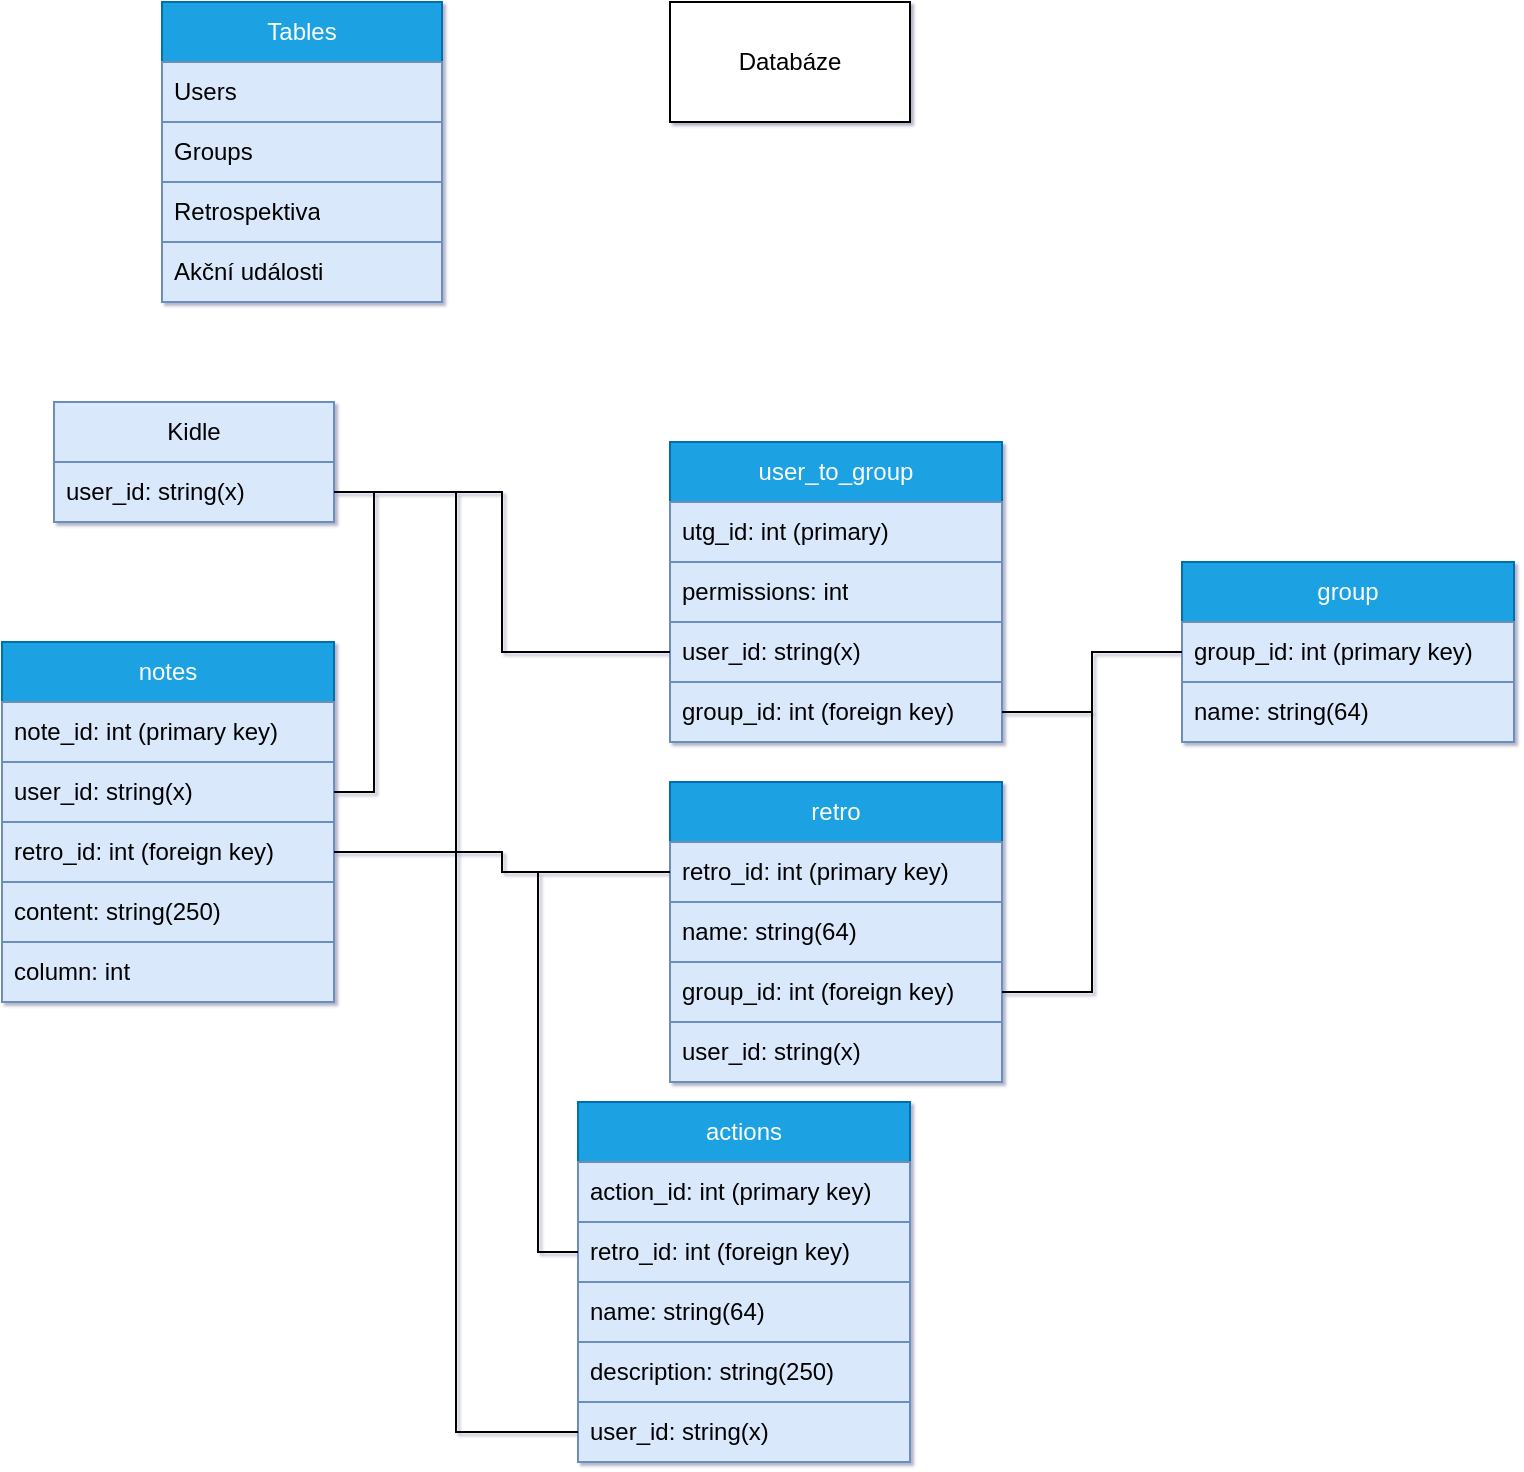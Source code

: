 <mxfile version="24.4.9" type="device">
  <diagram name="Stránka-1" id="w-0Qt5PffqAeZ8A1I7gH">
    <mxGraphModel dx="1050" dy="530" grid="1" gridSize="10" guides="1" tooltips="1" connect="1" arrows="1" fold="1" page="1" pageScale="1" pageWidth="827" pageHeight="1169" background="#ffffff" math="0" shadow="1">
      <root>
        <mxCell id="0" />
        <mxCell id="1" parent="0" />
        <mxCell id="OxJI6XA8iEEOe-zKKF0P-1" value="Tables" style="swimlane;fontStyle=0;childLayout=stackLayout;horizontal=1;startSize=30;horizontalStack=0;resizeParent=1;resizeParentMax=0;resizeLast=0;collapsible=1;marginBottom=0;whiteSpace=wrap;html=1;fillColor=#1ba1e2;strokeColor=#006EAF;fontColor=#ffffff;" parent="1" vertex="1">
          <mxGeometry x="100" y="10" width="140" height="150" as="geometry" />
        </mxCell>
        <mxCell id="OxJI6XA8iEEOe-zKKF0P-2" value="Users" style="text;strokeColor=#6c8ebf;fillColor=#dae8fc;align=left;verticalAlign=middle;spacingLeft=4;spacingRight=4;overflow=hidden;points=[[0,0.5],[1,0.5]];portConstraint=eastwest;rotatable=0;whiteSpace=wrap;html=1;" parent="OxJI6XA8iEEOe-zKKF0P-1" vertex="1">
          <mxGeometry y="30" width="140" height="30" as="geometry" />
        </mxCell>
        <mxCell id="OxJI6XA8iEEOe-zKKF0P-13" value="Groups" style="text;strokeColor=#6c8ebf;fillColor=#dae8fc;align=left;verticalAlign=middle;spacingLeft=4;spacingRight=4;overflow=hidden;points=[[0,0.5],[1,0.5]];portConstraint=eastwest;rotatable=0;whiteSpace=wrap;html=1;" parent="OxJI6XA8iEEOe-zKKF0P-1" vertex="1">
          <mxGeometry y="60" width="140" height="30" as="geometry" />
        </mxCell>
        <mxCell id="OxJI6XA8iEEOe-zKKF0P-3" value="Retrospektiva" style="text;strokeColor=#6c8ebf;fillColor=#dae8fc;align=left;verticalAlign=middle;spacingLeft=4;spacingRight=4;overflow=hidden;points=[[0,0.5],[1,0.5]];portConstraint=eastwest;rotatable=0;whiteSpace=wrap;html=1;" parent="OxJI6XA8iEEOe-zKKF0P-1" vertex="1">
          <mxGeometry y="90" width="140" height="30" as="geometry" />
        </mxCell>
        <mxCell id="OxJI6XA8iEEOe-zKKF0P-4" value="Akční události" style="text;strokeColor=#6c8ebf;fillColor=#dae8fc;align=left;verticalAlign=middle;spacingLeft=4;spacingRight=4;overflow=hidden;points=[[0,0.5],[1,0.5]];portConstraint=eastwest;rotatable=0;whiteSpace=wrap;html=1;" parent="OxJI6XA8iEEOe-zKKF0P-1" vertex="1">
          <mxGeometry y="120" width="140" height="30" as="geometry" />
        </mxCell>
        <mxCell id="OxJI6XA8iEEOe-zKKF0P-5" value="Databáze" style="rounded=0;whiteSpace=wrap;html=1;" parent="1" vertex="1">
          <mxGeometry x="354" y="10" width="120" height="60" as="geometry" />
        </mxCell>
        <mxCell id="OxJI6XA8iEEOe-zKKF0P-20" value="user_to_group" style="swimlane;fontStyle=0;childLayout=stackLayout;horizontal=1;startSize=30;horizontalStack=0;resizeParent=1;resizeParentMax=0;resizeLast=0;collapsible=1;marginBottom=0;whiteSpace=wrap;html=1;fillColor=#1ba1e2;fontColor=#ffffff;strokeColor=#006EAF;" parent="1" vertex="1">
          <mxGeometry x="354" y="230" width="166" height="150" as="geometry" />
        </mxCell>
        <mxCell id="OxJI6XA8iEEOe-zKKF0P-22" value="utg_id: int (primary)" style="text;strokeColor=#6c8ebf;fillColor=#dae8fc;align=left;verticalAlign=middle;spacingLeft=4;spacingRight=4;overflow=hidden;points=[[0,0.5],[1,0.5]];portConstraint=eastwest;rotatable=0;whiteSpace=wrap;html=1;" parent="OxJI6XA8iEEOe-zKKF0P-20" vertex="1">
          <mxGeometry y="30" width="166" height="30" as="geometry" />
        </mxCell>
        <mxCell id="GZGcqeqN01-Z6DozCxvM-3" value="permissions: int" style="text;strokeColor=#6c8ebf;fillColor=#dae8fc;align=left;verticalAlign=middle;spacingLeft=4;spacingRight=4;overflow=hidden;points=[[0,0.5],[1,0.5]];portConstraint=eastwest;rotatable=0;whiteSpace=wrap;html=1;" parent="OxJI6XA8iEEOe-zKKF0P-20" vertex="1">
          <mxGeometry y="60" width="166" height="30" as="geometry" />
        </mxCell>
        <mxCell id="OxJI6XA8iEEOe-zKKF0P-21" value="user_id: string(x)" style="text;strokeColor=#6c8ebf;fillColor=#dae8fc;align=left;verticalAlign=middle;spacingLeft=4;spacingRight=4;overflow=hidden;points=[[0,0.5],[1,0.5]];portConstraint=eastwest;rotatable=0;whiteSpace=wrap;html=1;" parent="OxJI6XA8iEEOe-zKKF0P-20" vertex="1">
          <mxGeometry y="90" width="166" height="30" as="geometry" />
        </mxCell>
        <mxCell id="OxJI6XA8iEEOe-zKKF0P-26" value="group_id: int (foreign key)" style="text;strokeColor=#6c8ebf;fillColor=#dae8fc;align=left;verticalAlign=middle;spacingLeft=4;spacingRight=4;overflow=hidden;points=[[0,0.5],[1,0.5]];portConstraint=eastwest;rotatable=0;whiteSpace=wrap;html=1;" parent="OxJI6XA8iEEOe-zKKF0P-20" vertex="1">
          <mxGeometry y="120" width="166" height="30" as="geometry" />
        </mxCell>
        <mxCell id="OxJI6XA8iEEOe-zKKF0P-27" style="edgeStyle=orthogonalEdgeStyle;rounded=0;orthogonalLoop=1;jettySize=auto;html=1;exitX=1;exitY=0.5;exitDx=0;exitDy=0;entryX=0;entryY=0.5;entryDx=0;entryDy=0;startArrow=none;startFill=0;endArrow=none;endFill=0;" parent="1" source="BycqJEDDxP9vvW6Bha4R-9" target="OxJI6XA8iEEOe-zKKF0P-21" edge="1">
          <mxGeometry relative="1" as="geometry">
            <mxPoint x="232" y="265.0" as="sourcePoint" />
          </mxGeometry>
        </mxCell>
        <mxCell id="OxJI6XA8iEEOe-zKKF0P-29" value="group" style="swimlane;fontStyle=0;childLayout=stackLayout;horizontal=1;startSize=30;horizontalStack=0;resizeParent=1;resizeParentMax=0;resizeLast=0;collapsible=1;marginBottom=0;whiteSpace=wrap;html=1;fillColor=#1ba1e2;fontColor=#ffffff;strokeColor=#006EAF;" parent="1" vertex="1">
          <mxGeometry x="610" y="290" width="166" height="90" as="geometry" />
        </mxCell>
        <mxCell id="OxJI6XA8iEEOe-zKKF0P-32" value="group_id: int (primary key)" style="text;strokeColor=#6c8ebf;fillColor=#dae8fc;align=left;verticalAlign=middle;spacingLeft=4;spacingRight=4;overflow=hidden;points=[[0,0.5],[1,0.5]];portConstraint=eastwest;rotatable=0;whiteSpace=wrap;html=1;" parent="OxJI6XA8iEEOe-zKKF0P-29" vertex="1">
          <mxGeometry y="30" width="166" height="30" as="geometry" />
        </mxCell>
        <mxCell id="OxJI6XA8iEEOe-zKKF0P-46" value="name: string(64)" style="text;strokeColor=#6c8ebf;fillColor=#dae8fc;align=left;verticalAlign=middle;spacingLeft=4;spacingRight=4;overflow=hidden;points=[[0,0.5],[1,0.5]];portConstraint=eastwest;rotatable=0;whiteSpace=wrap;html=1;" parent="OxJI6XA8iEEOe-zKKF0P-29" vertex="1">
          <mxGeometry y="60" width="166" height="30" as="geometry" />
        </mxCell>
        <mxCell id="OxJI6XA8iEEOe-zKKF0P-34" style="edgeStyle=orthogonalEdgeStyle;rounded=0;orthogonalLoop=1;jettySize=auto;html=1;exitX=0;exitY=0.5;exitDx=0;exitDy=0;entryX=1;entryY=0.5;entryDx=0;entryDy=0;startArrow=none;startFill=0;endArrow=none;endFill=0;" parent="1" source="OxJI6XA8iEEOe-zKKF0P-32" target="OxJI6XA8iEEOe-zKKF0P-26" edge="1">
          <mxGeometry relative="1" as="geometry" />
        </mxCell>
        <mxCell id="OxJI6XA8iEEOe-zKKF0P-35" value="actions" style="swimlane;fontStyle=0;childLayout=stackLayout;horizontal=1;startSize=30;horizontalStack=0;resizeParent=1;resizeParentMax=0;resizeLast=0;collapsible=1;marginBottom=0;whiteSpace=wrap;html=1;fillColor=#1ba1e2;fontColor=#ffffff;strokeColor=#006EAF;" parent="1" vertex="1">
          <mxGeometry x="308" y="560" width="166" height="180" as="geometry" />
        </mxCell>
        <mxCell id="OxJI6XA8iEEOe-zKKF0P-36" value="action_id: int (primary key)" style="text;strokeColor=#6c8ebf;fillColor=#dae8fc;align=left;verticalAlign=middle;spacingLeft=4;spacingRight=4;overflow=hidden;points=[[0,0.5],[1,0.5]];portConstraint=eastwest;rotatable=0;whiteSpace=wrap;html=1;" parent="OxJI6XA8iEEOe-zKKF0P-35" vertex="1">
          <mxGeometry y="30" width="166" height="30" as="geometry" />
        </mxCell>
        <mxCell id="OxJI6XA8iEEOe-zKKF0P-44" value="retro_id: int (foreign key)" style="text;strokeColor=#6c8ebf;fillColor=#dae8fc;align=left;verticalAlign=middle;spacingLeft=4;spacingRight=4;overflow=hidden;points=[[0,0.5],[1,0.5]];portConstraint=eastwest;rotatable=0;whiteSpace=wrap;html=1;" parent="OxJI6XA8iEEOe-zKKF0P-35" vertex="1">
          <mxGeometry y="60" width="166" height="30" as="geometry" />
        </mxCell>
        <mxCell id="OxJI6XA8iEEOe-zKKF0P-49" value="name: string(64)" style="text;strokeColor=#6c8ebf;fillColor=#dae8fc;align=left;verticalAlign=middle;spacingLeft=4;spacingRight=4;overflow=hidden;points=[[0,0.5],[1,0.5]];portConstraint=eastwest;rotatable=0;whiteSpace=wrap;html=1;" parent="OxJI6XA8iEEOe-zKKF0P-35" vertex="1">
          <mxGeometry y="90" width="166" height="30" as="geometry" />
        </mxCell>
        <mxCell id="OxJI6XA8iEEOe-zKKF0P-50" value="description: string(250)" style="text;strokeColor=#6c8ebf;fillColor=#dae8fc;align=left;verticalAlign=middle;spacingLeft=4;spacingRight=4;overflow=hidden;points=[[0,0.5],[1,0.5]];portConstraint=eastwest;rotatable=0;whiteSpace=wrap;html=1;" parent="OxJI6XA8iEEOe-zKKF0P-35" vertex="1">
          <mxGeometry y="120" width="166" height="30" as="geometry" />
        </mxCell>
        <mxCell id="GZGcqeqN01-Z6DozCxvM-4" value="user_id: string(x)" style="text;strokeColor=#6c8ebf;fillColor=#dae8fc;align=left;verticalAlign=middle;spacingLeft=4;spacingRight=4;overflow=hidden;points=[[0,0.5],[1,0.5]];portConstraint=eastwest;rotatable=0;whiteSpace=wrap;html=1;" parent="OxJI6XA8iEEOe-zKKF0P-35" vertex="1">
          <mxGeometry y="150" width="166" height="30" as="geometry" />
        </mxCell>
        <mxCell id="OxJI6XA8iEEOe-zKKF0P-39" value="retro" style="swimlane;fontStyle=0;childLayout=stackLayout;horizontal=1;startSize=30;horizontalStack=0;resizeParent=1;resizeParentMax=0;resizeLast=0;collapsible=1;marginBottom=0;whiteSpace=wrap;html=1;fillColor=#1ba1e2;fontColor=#ffffff;strokeColor=#006EAF;" parent="1" vertex="1">
          <mxGeometry x="354" y="400" width="166" height="150" as="geometry" />
        </mxCell>
        <mxCell id="OxJI6XA8iEEOe-zKKF0P-40" value="retro_id: int (primary key)" style="text;strokeColor=#6c8ebf;fillColor=#dae8fc;align=left;verticalAlign=middle;spacingLeft=4;spacingRight=4;overflow=hidden;points=[[0,0.5],[1,0.5]];portConstraint=eastwest;rotatable=0;whiteSpace=wrap;html=1;" parent="OxJI6XA8iEEOe-zKKF0P-39" vertex="1">
          <mxGeometry y="30" width="166" height="30" as="geometry" />
        </mxCell>
        <mxCell id="OxJI6XA8iEEOe-zKKF0P-48" value="name: string(64)" style="text;strokeColor=#6c8ebf;fillColor=#dae8fc;align=left;verticalAlign=middle;spacingLeft=4;spacingRight=4;overflow=hidden;points=[[0,0.5],[1,0.5]];portConstraint=eastwest;rotatable=0;whiteSpace=wrap;html=1;" parent="OxJI6XA8iEEOe-zKKF0P-39" vertex="1">
          <mxGeometry y="60" width="166" height="30" as="geometry" />
        </mxCell>
        <mxCell id="OxJI6XA8iEEOe-zKKF0P-41" value="group_id: int (foreign key)" style="text;strokeColor=#6c8ebf;fillColor=#dae8fc;align=left;verticalAlign=middle;spacingLeft=4;spacingRight=4;overflow=hidden;points=[[0,0.5],[1,0.5]];portConstraint=eastwest;rotatable=0;whiteSpace=wrap;html=1;" parent="OxJI6XA8iEEOe-zKKF0P-39" vertex="1">
          <mxGeometry y="90" width="166" height="30" as="geometry" />
        </mxCell>
        <mxCell id="cWmVOtwMRXcu9AUouQEV-1" value="&lt;span style=&quot;text-align: center;&quot;&gt;user_id: string(x)&lt;/span&gt;" style="text;strokeColor=#6c8ebf;fillColor=#dae8fc;align=left;verticalAlign=middle;spacingLeft=4;spacingRight=4;overflow=hidden;points=[[0,0.5],[1,0.5]];portConstraint=eastwest;rotatable=0;whiteSpace=wrap;html=1;" vertex="1" parent="OxJI6XA8iEEOe-zKKF0P-39">
          <mxGeometry y="120" width="166" height="30" as="geometry" />
        </mxCell>
        <mxCell id="OxJI6XA8iEEOe-zKKF0P-42" style="edgeStyle=orthogonalEdgeStyle;rounded=0;orthogonalLoop=1;jettySize=auto;html=1;exitX=0;exitY=0.5;exitDx=0;exitDy=0;entryX=1;entryY=0.5;entryDx=0;entryDy=0;strokeColor=default;endArrow=none;endFill=0;" parent="1" source="OxJI6XA8iEEOe-zKKF0P-32" target="OxJI6XA8iEEOe-zKKF0P-41" edge="1">
          <mxGeometry relative="1" as="geometry" />
        </mxCell>
        <mxCell id="OxJI6XA8iEEOe-zKKF0P-45" style="edgeStyle=orthogonalEdgeStyle;rounded=0;orthogonalLoop=1;jettySize=auto;html=1;exitX=0;exitY=0.5;exitDx=0;exitDy=0;entryX=0;entryY=0.5;entryDx=0;entryDy=0;startArrow=none;startFill=0;endArrow=none;endFill=0;" parent="1" source="OxJI6XA8iEEOe-zKKF0P-40" target="OxJI6XA8iEEOe-zKKF0P-44" edge="1">
          <mxGeometry relative="1" as="geometry" />
        </mxCell>
        <mxCell id="BycqJEDDxP9vvW6Bha4R-1" value="notes" style="swimlane;fontStyle=0;childLayout=stackLayout;horizontal=1;startSize=30;horizontalStack=0;resizeParent=1;resizeParentMax=0;resizeLast=0;collapsible=1;marginBottom=0;whiteSpace=wrap;html=1;fillColor=#1ba1e2;fontColor=#ffffff;strokeColor=#006EAF;" parent="1" vertex="1">
          <mxGeometry x="20" y="330" width="166" height="180" as="geometry" />
        </mxCell>
        <mxCell id="BycqJEDDxP9vvW6Bha4R-2" value="note_id: int (primary key)" style="text;strokeColor=#6c8ebf;fillColor=#dae8fc;align=left;verticalAlign=middle;spacingLeft=4;spacingRight=4;overflow=hidden;points=[[0,0.5],[1,0.5]];portConstraint=eastwest;rotatable=0;whiteSpace=wrap;html=1;" parent="BycqJEDDxP9vvW6Bha4R-1" vertex="1">
          <mxGeometry y="30" width="166" height="30" as="geometry" />
        </mxCell>
        <mxCell id="BycqJEDDxP9vvW6Bha4R-13" value="user_id: string(x)" style="text;strokeColor=#6c8ebf;fillColor=#dae8fc;align=left;verticalAlign=middle;spacingLeft=4;spacingRight=4;overflow=hidden;points=[[0,0.5],[1,0.5]];portConstraint=eastwest;rotatable=0;whiteSpace=wrap;html=1;" parent="BycqJEDDxP9vvW6Bha4R-1" vertex="1">
          <mxGeometry y="60" width="166" height="30" as="geometry" />
        </mxCell>
        <mxCell id="BycqJEDDxP9vvW6Bha4R-3" value="retro_id: int (foreign key)" style="text;strokeColor=#6c8ebf;fillColor=#dae8fc;align=left;verticalAlign=middle;spacingLeft=4;spacingRight=4;overflow=hidden;points=[[0,0.5],[1,0.5]];portConstraint=eastwest;rotatable=0;whiteSpace=wrap;html=1;" parent="BycqJEDDxP9vvW6Bha4R-1" vertex="1">
          <mxGeometry y="90" width="166" height="30" as="geometry" />
        </mxCell>
        <mxCell id="BycqJEDDxP9vvW6Bha4R-4" value="content: string(250)" style="text;strokeColor=#6c8ebf;fillColor=#dae8fc;align=left;verticalAlign=middle;spacingLeft=4;spacingRight=4;overflow=hidden;points=[[0,0.5],[1,0.5]];portConstraint=eastwest;rotatable=0;whiteSpace=wrap;html=1;" parent="BycqJEDDxP9vvW6Bha4R-1" vertex="1">
          <mxGeometry y="120" width="166" height="30" as="geometry" />
        </mxCell>
        <mxCell id="GZGcqeqN01-Z6DozCxvM-1" value="&lt;span style=&quot;font-weight: normal;&quot;&gt;column: int&lt;/span&gt;" style="text;strokeColor=#6c8ebf;fillColor=#dae8fc;align=left;verticalAlign=middle;spacingLeft=4;spacingRight=4;overflow=hidden;points=[[0,0.5],[1,0.5]];portConstraint=eastwest;rotatable=0;whiteSpace=wrap;html=1;fontStyle=1" parent="BycqJEDDxP9vvW6Bha4R-1" vertex="1">
          <mxGeometry y="150" width="166" height="30" as="geometry" />
        </mxCell>
        <mxCell id="BycqJEDDxP9vvW6Bha4R-7" style="edgeStyle=orthogonalEdgeStyle;rounded=0;orthogonalLoop=1;jettySize=auto;html=1;exitX=0;exitY=0.5;exitDx=0;exitDy=0;startArrow=none;startFill=0;endArrow=none;endFill=0;" parent="1" source="OxJI6XA8iEEOe-zKKF0P-40" target="BycqJEDDxP9vvW6Bha4R-3" edge="1">
          <mxGeometry relative="1" as="geometry">
            <mxPoint x="364" y="455" as="sourcePoint" />
            <mxPoint x="276" y="605" as="targetPoint" />
          </mxGeometry>
        </mxCell>
        <mxCell id="BycqJEDDxP9vvW6Bha4R-8" value="Kidle" style="swimlane;fontStyle=0;childLayout=stackLayout;horizontal=1;startSize=30;horizontalStack=0;resizeParent=1;resizeParentMax=0;resizeLast=0;collapsible=1;marginBottom=0;whiteSpace=wrap;html=1;fillColor=#dae8fc;strokeColor=#6c8ebf;" parent="1" vertex="1">
          <mxGeometry x="46" y="210" width="140" height="60" as="geometry" />
        </mxCell>
        <mxCell id="BycqJEDDxP9vvW6Bha4R-9" value="&lt;span style=&quot;text-align: center;&quot;&gt;user_id: string(x)&lt;/span&gt;" style="text;strokeColor=#6c8ebf;fillColor=#dae8fc;align=left;verticalAlign=middle;spacingLeft=4;spacingRight=4;overflow=hidden;points=[[0,0.5],[1,0.5]];portConstraint=eastwest;rotatable=0;whiteSpace=wrap;html=1;" parent="BycqJEDDxP9vvW6Bha4R-8" vertex="1">
          <mxGeometry y="30" width="140" height="30" as="geometry" />
        </mxCell>
        <mxCell id="BycqJEDDxP9vvW6Bha4R-12" style="edgeStyle=orthogonalEdgeStyle;rounded=0;orthogonalLoop=1;jettySize=auto;html=1;entryX=1;entryY=0.75;entryDx=0;entryDy=0;startArrow=none;startFill=0;endArrow=none;endFill=0;" parent="1" source="BycqJEDDxP9vvW6Bha4R-13" target="BycqJEDDxP9vvW6Bha4R-8" edge="1">
          <mxGeometry relative="1" as="geometry">
            <mxPoint x="220" y="420" as="sourcePoint" />
            <mxPoint x="294" y="390" as="targetPoint" />
          </mxGeometry>
        </mxCell>
        <mxCell id="GZGcqeqN01-Z6DozCxvM-5" style="edgeStyle=orthogonalEdgeStyle;rounded=0;orthogonalLoop=1;jettySize=auto;html=1;startArrow=none;startFill=0;endArrow=none;endFill=0;" parent="1" source="GZGcqeqN01-Z6DozCxvM-4" target="BycqJEDDxP9vvW6Bha4R-9" edge="1">
          <mxGeometry relative="1" as="geometry">
            <mxPoint x="196" y="425" as="sourcePoint" />
            <mxPoint x="196" y="265" as="targetPoint" />
          </mxGeometry>
        </mxCell>
      </root>
    </mxGraphModel>
  </diagram>
</mxfile>
